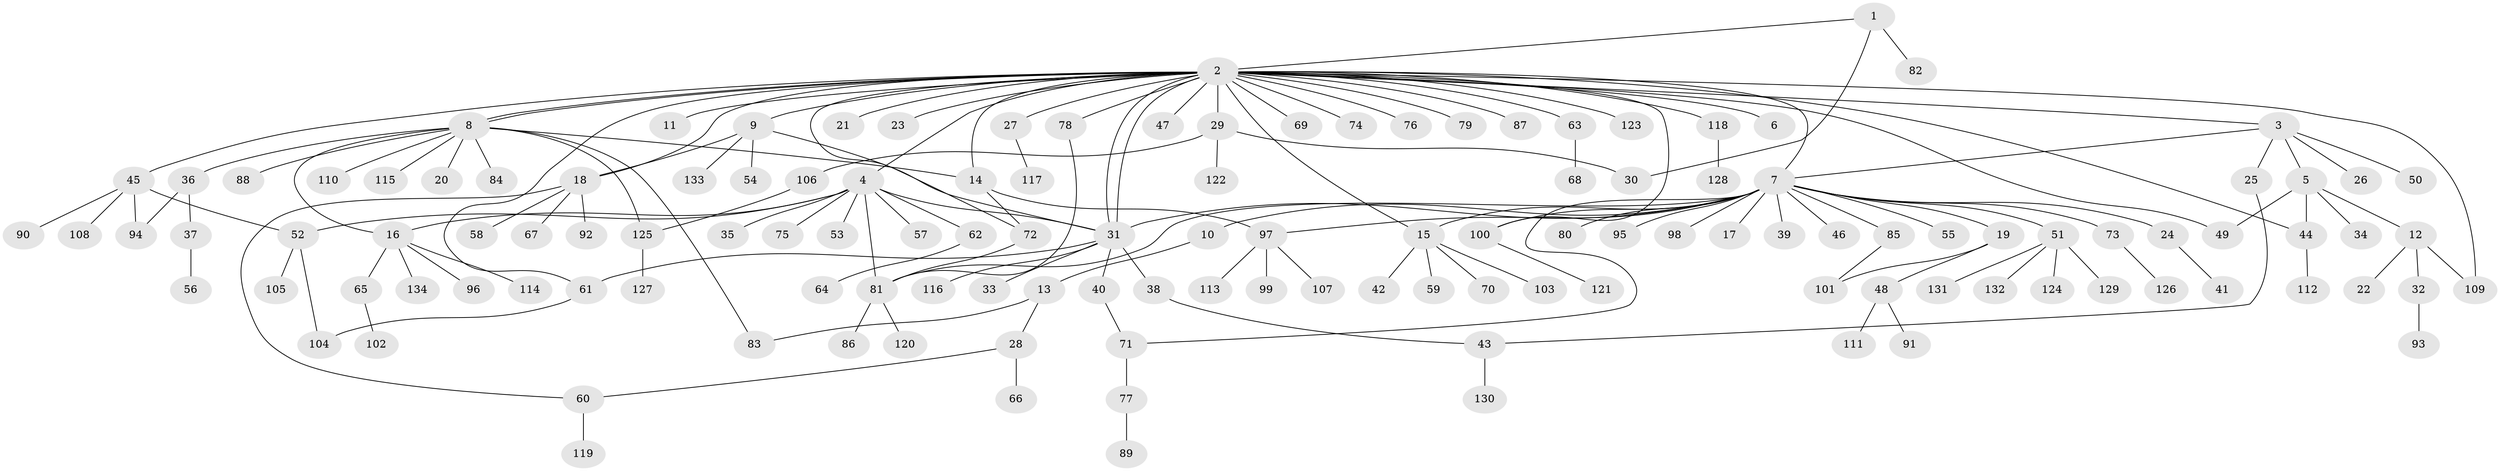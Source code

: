 // Generated by graph-tools (version 1.1) at 2025/01/03/09/25 03:01:49]
// undirected, 134 vertices, 163 edges
graph export_dot {
graph [start="1"]
  node [color=gray90,style=filled];
  1;
  2;
  3;
  4;
  5;
  6;
  7;
  8;
  9;
  10;
  11;
  12;
  13;
  14;
  15;
  16;
  17;
  18;
  19;
  20;
  21;
  22;
  23;
  24;
  25;
  26;
  27;
  28;
  29;
  30;
  31;
  32;
  33;
  34;
  35;
  36;
  37;
  38;
  39;
  40;
  41;
  42;
  43;
  44;
  45;
  46;
  47;
  48;
  49;
  50;
  51;
  52;
  53;
  54;
  55;
  56;
  57;
  58;
  59;
  60;
  61;
  62;
  63;
  64;
  65;
  66;
  67;
  68;
  69;
  70;
  71;
  72;
  73;
  74;
  75;
  76;
  77;
  78;
  79;
  80;
  81;
  82;
  83;
  84;
  85;
  86;
  87;
  88;
  89;
  90;
  91;
  92;
  93;
  94;
  95;
  96;
  97;
  98;
  99;
  100;
  101;
  102;
  103;
  104;
  105;
  106;
  107;
  108;
  109;
  110;
  111;
  112;
  113;
  114;
  115;
  116;
  117;
  118;
  119;
  120;
  121;
  122;
  123;
  124;
  125;
  126;
  127;
  128;
  129;
  130;
  131;
  132;
  133;
  134;
  1 -- 2;
  1 -- 30;
  1 -- 82;
  2 -- 3;
  2 -- 4;
  2 -- 6;
  2 -- 7;
  2 -- 8;
  2 -- 8;
  2 -- 9;
  2 -- 11;
  2 -- 14;
  2 -- 15;
  2 -- 18;
  2 -- 21;
  2 -- 23;
  2 -- 27;
  2 -- 29;
  2 -- 31;
  2 -- 31;
  2 -- 44;
  2 -- 45;
  2 -- 47;
  2 -- 49;
  2 -- 61;
  2 -- 63;
  2 -- 69;
  2 -- 72;
  2 -- 74;
  2 -- 76;
  2 -- 78;
  2 -- 79;
  2 -- 87;
  2 -- 100;
  2 -- 109;
  2 -- 118;
  2 -- 123;
  3 -- 5;
  3 -- 7;
  3 -- 25;
  3 -- 26;
  3 -- 50;
  4 -- 16;
  4 -- 31;
  4 -- 35;
  4 -- 52;
  4 -- 53;
  4 -- 57;
  4 -- 62;
  4 -- 75;
  4 -- 81;
  5 -- 12;
  5 -- 34;
  5 -- 44;
  5 -- 49;
  7 -- 10;
  7 -- 15;
  7 -- 17;
  7 -- 19;
  7 -- 24;
  7 -- 31;
  7 -- 39;
  7 -- 46;
  7 -- 51;
  7 -- 55;
  7 -- 71;
  7 -- 73;
  7 -- 80;
  7 -- 81;
  7 -- 85;
  7 -- 95;
  7 -- 97;
  7 -- 98;
  7 -- 100;
  8 -- 14;
  8 -- 16;
  8 -- 20;
  8 -- 36;
  8 -- 83;
  8 -- 84;
  8 -- 88;
  8 -- 110;
  8 -- 115;
  8 -- 125;
  9 -- 18;
  9 -- 31;
  9 -- 54;
  9 -- 133;
  10 -- 13;
  12 -- 22;
  12 -- 32;
  12 -- 109;
  13 -- 28;
  13 -- 83;
  14 -- 72;
  14 -- 97;
  15 -- 42;
  15 -- 59;
  15 -- 70;
  15 -- 103;
  16 -- 65;
  16 -- 96;
  16 -- 114;
  16 -- 134;
  18 -- 58;
  18 -- 60;
  18 -- 67;
  18 -- 92;
  19 -- 48;
  19 -- 101;
  24 -- 41;
  25 -- 43;
  27 -- 117;
  28 -- 60;
  28 -- 66;
  29 -- 30;
  29 -- 106;
  29 -- 122;
  31 -- 33;
  31 -- 38;
  31 -- 40;
  31 -- 61;
  31 -- 116;
  32 -- 93;
  36 -- 37;
  36 -- 94;
  37 -- 56;
  38 -- 43;
  40 -- 71;
  43 -- 130;
  44 -- 112;
  45 -- 52;
  45 -- 90;
  45 -- 94;
  45 -- 108;
  48 -- 91;
  48 -- 111;
  51 -- 124;
  51 -- 129;
  51 -- 131;
  51 -- 132;
  52 -- 104;
  52 -- 105;
  60 -- 119;
  61 -- 104;
  62 -- 64;
  63 -- 68;
  65 -- 102;
  71 -- 77;
  72 -- 81;
  73 -- 126;
  77 -- 89;
  78 -- 81;
  81 -- 86;
  81 -- 120;
  85 -- 101;
  97 -- 99;
  97 -- 107;
  97 -- 113;
  100 -- 121;
  106 -- 125;
  118 -- 128;
  125 -- 127;
}
